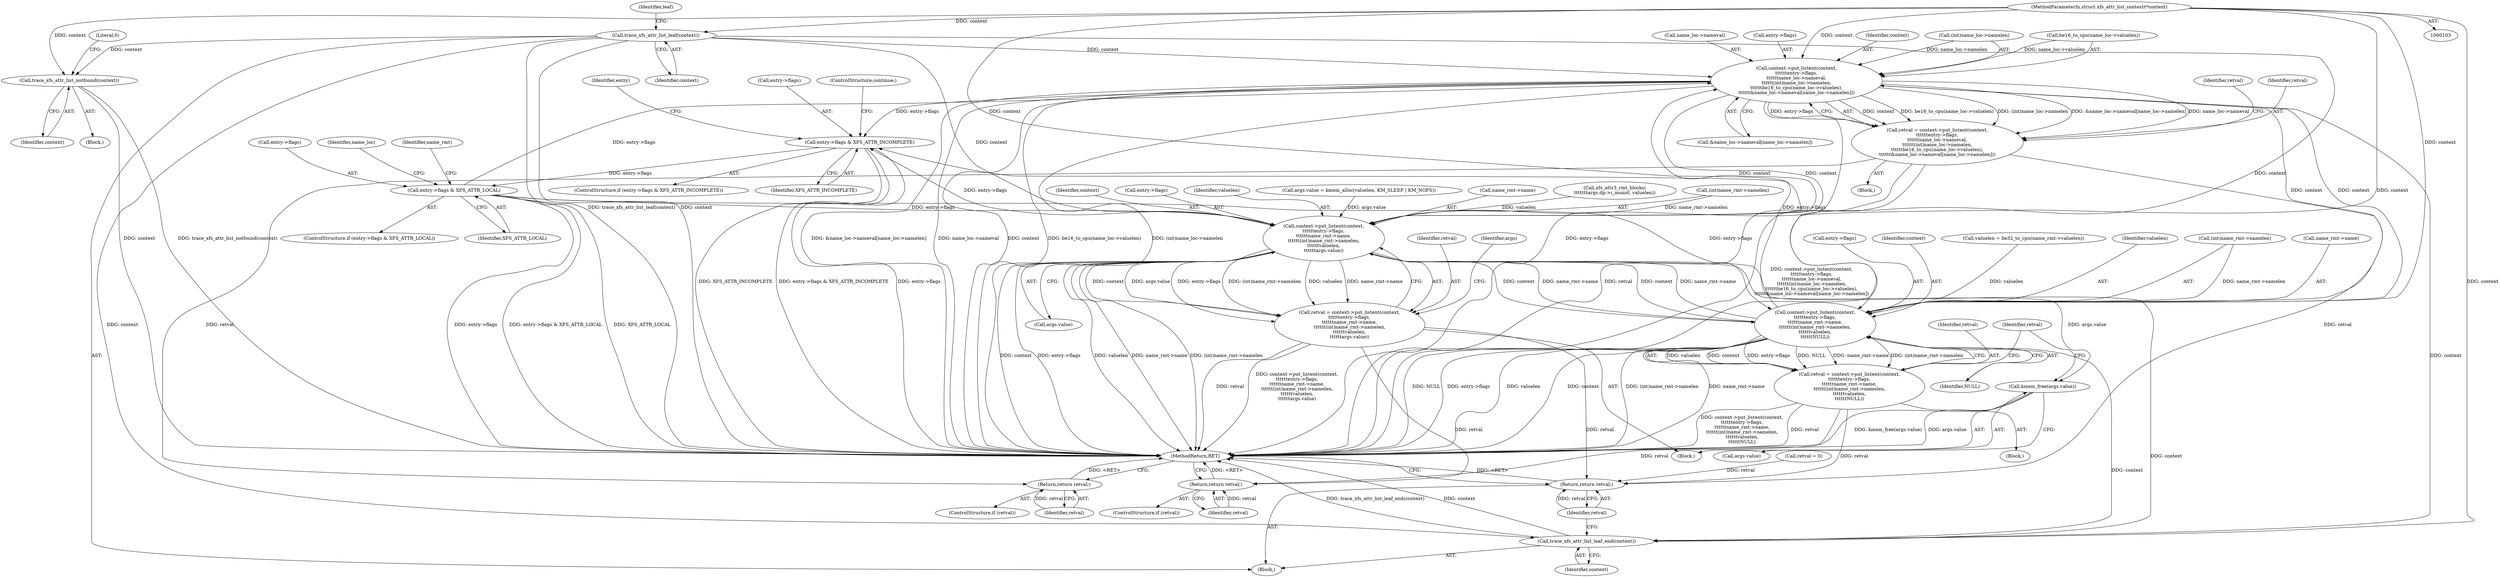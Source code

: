 digraph "0_linux_8275cdd0e7ac550dcce2b3ef6d2fb3b808c1ae59_7@pointer" {
"1000114" [label="(Call,trace_xfs_attr_list_leaf(context))"];
"1000105" [label="(MethodParameterIn,struct xfs_attr_list_context\t*context)"];
"1000218" [label="(Call,trace_xfs_attr_list_notfound(context))"];
"1000298" [label="(Call,context->put_listent(context,\n\t\t\t\t\t\tentry->flags,\n\t\t\t\t\t\tname_loc->nameval,\n\t\t\t\t\t\t(int)name_loc->namelen,\n\t\t\t\t\t\tbe16_to_cpu(name_loc->valuelen),\n\t\t\t\t\t\t&name_loc->nameval[name_loc->namelen]))"];
"1000277" [label="(Call,entry->flags & XFS_ATTR_INCOMPLETE)"];
"1000284" [label="(Call,entry->flags & XFS_ATTR_LOCAL)"];
"1000417" [label="(Call,context->put_listent(context,\n\t\t\t\t\t\tentry->flags,\n\t\t\t\t\t\tname_rmt->name,\n\t\t\t\t\t\t(int)name_rmt->namelen,\n\t\t\t\t\t\tvaluelen,\n\t\t\t\t\t\targs.value))"];
"1000415" [label="(Call,retval = context->put_listent(context,\n\t\t\t\t\t\tentry->flags,\n\t\t\t\t\t\tname_rmt->name,\n\t\t\t\t\t\t(int)name_rmt->namelen,\n\t\t\t\t\t\tvaluelen,\n\t\t\t\t\t\targs.value))"];
"1000459" [label="(Return,return retval;)"];
"1000472" [label="(Return,return retval;)"];
"1000434" [label="(Call,kmem_free(args.value))"];
"1000442" [label="(Call,context->put_listent(context,\n\t\t\t\t\t\tentry->flags,\n\t\t\t\t\t\tname_rmt->name,\n\t\t\t\t\t\t(int)name_rmt->namelen,\n\t\t\t\t\t\tvaluelen,\n\t\t\t\t\t\tNULL))"];
"1000440" [label="(Call,retval = context->put_listent(context,\n\t\t\t\t\t\tentry->flags,\n\t\t\t\t\t\tname_rmt->name,\n\t\t\t\t\t\t(int)name_rmt->namelen,\n\t\t\t\t\t\tvaluelen,\n\t\t\t\t\t\tNULL))"];
"1000470" [label="(Call,trace_xfs_attr_list_leaf_end(context))"];
"1000296" [label="(Call,retval = context->put_listent(context,\n\t\t\t\t\t\tentry->flags,\n\t\t\t\t\t\tname_loc->nameval,\n\t\t\t\t\t\t(int)name_loc->namelen,\n\t\t\t\t\t\tbe16_to_cpu(name_loc->valuelen),\n\t\t\t\t\t\t&name_loc->nameval[name_loc->namelen]))"];
"1000325" [label="(Return,return retval;)"];
"1000303" [label="(Call,name_loc->nameval)"];
"1000425" [label="(Call,(int)name_rmt->namelen)"];
"1000105" [label="(MethodParameterIn,struct xfs_attr_list_context\t*context)"];
"1000418" [label="(Identifier,context)"];
"1000284" [label="(Call,entry->flags & XFS_ATTR_LOCAL)"];
"1000238" [label="(Call,retval = 0)"];
"1000472" [label="(Return,return retval;)"];
"1000300" [label="(Call,entry->flags)"];
"1000219" [label="(Identifier,context)"];
"1000277" [label="(Call,entry->flags & XFS_ATTR_INCOMPLETE)"];
"1000444" [label="(Call,entry->flags)"];
"1000115" [label="(Identifier,context)"];
"1000298" [label="(Call,context->put_listent(context,\n\t\t\t\t\t\tentry->flags,\n\t\t\t\t\t\tname_loc->nameval,\n\t\t\t\t\t\t(int)name_loc->namelen,\n\t\t\t\t\t\tbe16_to_cpu(name_loc->valuelen),\n\t\t\t\t\t\t&name_loc->nameval[name_loc->namelen]))"];
"1000419" [label="(Call,entry->flags)"];
"1000346" [label="(Block,)"];
"1000443" [label="(Identifier,context)"];
"1000299" [label="(Identifier,context)"];
"1000441" [label="(Identifier,retval)"];
"1000458" [label="(Identifier,retval)"];
"1000325" [label="(Return,return retval;)"];
"1000276" [label="(ControlStructure,if (entry->flags & XFS_ATTR_INCOMPLETE))"];
"1000278" [label="(Call,entry->flags)"];
"1000336" [label="(Call,valuelen = be32_to_cpu(name_rmt->valuelen))"];
"1000474" [label="(MethodReturn,RET)"];
"1000306" [label="(Call,(int)name_loc->namelen)"];
"1000221" [label="(Literal,0)"];
"1000324" [label="(Identifier,retval)"];
"1000281" [label="(Identifier,XFS_ATTR_INCOMPLETE)"];
"1000323" [label="(ControlStructure,if (retval))"];
"1000315" [label="(Call,&name_loc->nameval[name_loc->namelen])"];
"1000311" [label="(Call,be16_to_cpu(name_loc->valuelen))"];
"1000297" [label="(Identifier,retval)"];
"1000435" [label="(Call,args.value)"];
"1000455" [label="(Identifier,valuelen)"];
"1000296" [label="(Call,retval = context->put_listent(context,\n\t\t\t\t\t\tentry->flags,\n\t\t\t\t\t\tname_loc->nameval,\n\t\t\t\t\t\t(int)name_loc->namelen,\n\t\t\t\t\t\tbe16_to_cpu(name_loc->valuelen),\n\t\t\t\t\t\t&name_loc->nameval[name_loc->namelen]))"];
"1000218" [label="(Call,trace_xfs_attr_list_notfound(context))"];
"1000416" [label="(Identifier,retval)"];
"1000417" [label="(Call,context->put_listent(context,\n\t\t\t\t\t\tentry->flags,\n\t\t\t\t\t\tname_rmt->name,\n\t\t\t\t\t\t(int)name_rmt->namelen,\n\t\t\t\t\t\tvaluelen,\n\t\t\t\t\t\targs.value))"];
"1000285" [label="(Call,entry->flags)"];
"1000117" [label="(Identifier,leaf)"];
"1000440" [label="(Call,retval = context->put_listent(context,\n\t\t\t\t\t\tentry->flags,\n\t\t\t\t\t\tname_rmt->name,\n\t\t\t\t\t\t(int)name_rmt->namelen,\n\t\t\t\t\t\tvaluelen,\n\t\t\t\t\t\tNULL))"];
"1000457" [label="(ControlStructure,if (retval))"];
"1000430" [label="(Identifier,valuelen)"];
"1000378" [label="(Call,args.value = kmem_alloc(valuelen, KM_SLEEP | KM_NOFS))"];
"1000456" [label="(Identifier,NULL)"];
"1000289" [label="(Block,)"];
"1000470" [label="(Call,trace_xfs_attr_list_leaf_end(context))"];
"1000283" [label="(ControlStructure,if (entry->flags & XFS_ATTR_LOCAL))"];
"1000471" [label="(Identifier,context)"];
"1000282" [label="(ControlStructure,continue;)"];
"1000431" [label="(Call,args.value)"];
"1000450" [label="(Call,(int)name_rmt->namelen)"];
"1000439" [label="(Block,)"];
"1000422" [label="(Call,name_rmt->name)"];
"1000415" [label="(Call,retval = context->put_listent(context,\n\t\t\t\t\t\tentry->flags,\n\t\t\t\t\t\tname_rmt->name,\n\t\t\t\t\t\t(int)name_rmt->namelen,\n\t\t\t\t\t\tvaluelen,\n\t\t\t\t\t\targs.value))"];
"1000434" [label="(Call,kmem_free(args.value))"];
"1000292" [label="(Identifier,name_loc)"];
"1000442" [label="(Call,context->put_listent(context,\n\t\t\t\t\t\tentry->flags,\n\t\t\t\t\t\tname_rmt->name,\n\t\t\t\t\t\t(int)name_rmt->namelen,\n\t\t\t\t\t\tvaluelen,\n\t\t\t\t\t\tNULL))"];
"1000459" [label="(Return,return retval;)"];
"1000114" [label="(Call,trace_xfs_attr_list_leaf(context))"];
"1000460" [label="(Identifier,retval)"];
"1000399" [label="(Call,xfs_attr3_rmt_blocks(\n\t\t\t\t\t\t\targs.dp->i_mount, valuelen))"];
"1000447" [label="(Call,name_rmt->name)"];
"1000473" [label="(Identifier,retval)"];
"1000286" [label="(Identifier,entry)"];
"1000436" [label="(Identifier,args)"];
"1000106" [label="(Block,)"];
"1000326" [label="(Identifier,retval)"];
"1000217" [label="(Block,)"];
"1000331" [label="(Identifier,name_rmt)"];
"1000288" [label="(Identifier,XFS_ATTR_LOCAL)"];
"1000114" -> "1000106"  [label="AST: "];
"1000114" -> "1000115"  [label="CFG: "];
"1000115" -> "1000114"  [label="AST: "];
"1000117" -> "1000114"  [label="CFG: "];
"1000114" -> "1000474"  [label="DDG: trace_xfs_attr_list_leaf(context)"];
"1000114" -> "1000474"  [label="DDG: context"];
"1000105" -> "1000114"  [label="DDG: context"];
"1000114" -> "1000218"  [label="DDG: context"];
"1000114" -> "1000298"  [label="DDG: context"];
"1000114" -> "1000417"  [label="DDG: context"];
"1000114" -> "1000442"  [label="DDG: context"];
"1000114" -> "1000470"  [label="DDG: context"];
"1000105" -> "1000103"  [label="AST: "];
"1000105" -> "1000474"  [label="DDG: context"];
"1000105" -> "1000218"  [label="DDG: context"];
"1000105" -> "1000298"  [label="DDG: context"];
"1000105" -> "1000417"  [label="DDG: context"];
"1000105" -> "1000442"  [label="DDG: context"];
"1000105" -> "1000470"  [label="DDG: context"];
"1000218" -> "1000217"  [label="AST: "];
"1000218" -> "1000219"  [label="CFG: "];
"1000219" -> "1000218"  [label="AST: "];
"1000221" -> "1000218"  [label="CFG: "];
"1000218" -> "1000474"  [label="DDG: context"];
"1000218" -> "1000474"  [label="DDG: trace_xfs_attr_list_notfound(context)"];
"1000298" -> "1000296"  [label="AST: "];
"1000298" -> "1000315"  [label="CFG: "];
"1000299" -> "1000298"  [label="AST: "];
"1000300" -> "1000298"  [label="AST: "];
"1000303" -> "1000298"  [label="AST: "];
"1000306" -> "1000298"  [label="AST: "];
"1000311" -> "1000298"  [label="AST: "];
"1000315" -> "1000298"  [label="AST: "];
"1000296" -> "1000298"  [label="CFG: "];
"1000298" -> "1000474"  [label="DDG: &name_loc->nameval[name_loc->namelen]"];
"1000298" -> "1000474"  [label="DDG: name_loc->nameval"];
"1000298" -> "1000474"  [label="DDG: context"];
"1000298" -> "1000474"  [label="DDG: be16_to_cpu(name_loc->valuelen)"];
"1000298" -> "1000474"  [label="DDG: (int)name_loc->namelen"];
"1000298" -> "1000474"  [label="DDG: entry->flags"];
"1000298" -> "1000277"  [label="DDG: entry->flags"];
"1000298" -> "1000296"  [label="DDG: context"];
"1000298" -> "1000296"  [label="DDG: be16_to_cpu(name_loc->valuelen)"];
"1000298" -> "1000296"  [label="DDG: (int)name_loc->namelen"];
"1000298" -> "1000296"  [label="DDG: &name_loc->nameval[name_loc->namelen]"];
"1000298" -> "1000296"  [label="DDG: name_loc->nameval"];
"1000298" -> "1000296"  [label="DDG: entry->flags"];
"1000442" -> "1000298"  [label="DDG: context"];
"1000417" -> "1000298"  [label="DDG: context"];
"1000284" -> "1000298"  [label="DDG: entry->flags"];
"1000306" -> "1000298"  [label="DDG: name_loc->namelen"];
"1000311" -> "1000298"  [label="DDG: name_loc->valuelen"];
"1000298" -> "1000417"  [label="DDG: context"];
"1000298" -> "1000442"  [label="DDG: context"];
"1000298" -> "1000470"  [label="DDG: context"];
"1000277" -> "1000276"  [label="AST: "];
"1000277" -> "1000281"  [label="CFG: "];
"1000278" -> "1000277"  [label="AST: "];
"1000281" -> "1000277"  [label="AST: "];
"1000282" -> "1000277"  [label="CFG: "];
"1000286" -> "1000277"  [label="CFG: "];
"1000277" -> "1000474"  [label="DDG: entry->flags"];
"1000277" -> "1000474"  [label="DDG: XFS_ATTR_INCOMPLETE"];
"1000277" -> "1000474"  [label="DDG: entry->flags & XFS_ATTR_INCOMPLETE"];
"1000417" -> "1000277"  [label="DDG: entry->flags"];
"1000442" -> "1000277"  [label="DDG: entry->flags"];
"1000277" -> "1000284"  [label="DDG: entry->flags"];
"1000284" -> "1000283"  [label="AST: "];
"1000284" -> "1000288"  [label="CFG: "];
"1000285" -> "1000284"  [label="AST: "];
"1000288" -> "1000284"  [label="AST: "];
"1000292" -> "1000284"  [label="CFG: "];
"1000331" -> "1000284"  [label="CFG: "];
"1000284" -> "1000474"  [label="DDG: entry->flags"];
"1000284" -> "1000474"  [label="DDG: entry->flags & XFS_ATTR_LOCAL"];
"1000284" -> "1000474"  [label="DDG: XFS_ATTR_LOCAL"];
"1000284" -> "1000417"  [label="DDG: entry->flags"];
"1000284" -> "1000442"  [label="DDG: entry->flags"];
"1000417" -> "1000415"  [label="AST: "];
"1000417" -> "1000431"  [label="CFG: "];
"1000418" -> "1000417"  [label="AST: "];
"1000419" -> "1000417"  [label="AST: "];
"1000422" -> "1000417"  [label="AST: "];
"1000425" -> "1000417"  [label="AST: "];
"1000430" -> "1000417"  [label="AST: "];
"1000431" -> "1000417"  [label="AST: "];
"1000415" -> "1000417"  [label="CFG: "];
"1000417" -> "1000474"  [label="DDG: name_rmt->name"];
"1000417" -> "1000474"  [label="DDG: (int)name_rmt->namelen"];
"1000417" -> "1000474"  [label="DDG: context"];
"1000417" -> "1000474"  [label="DDG: entry->flags"];
"1000417" -> "1000474"  [label="DDG: valuelen"];
"1000417" -> "1000415"  [label="DDG: context"];
"1000417" -> "1000415"  [label="DDG: args.value"];
"1000417" -> "1000415"  [label="DDG: entry->flags"];
"1000417" -> "1000415"  [label="DDG: (int)name_rmt->namelen"];
"1000417" -> "1000415"  [label="DDG: valuelen"];
"1000417" -> "1000415"  [label="DDG: name_rmt->name"];
"1000442" -> "1000417"  [label="DDG: context"];
"1000442" -> "1000417"  [label="DDG: name_rmt->name"];
"1000425" -> "1000417"  [label="DDG: name_rmt->namelen"];
"1000399" -> "1000417"  [label="DDG: valuelen"];
"1000378" -> "1000417"  [label="DDG: args.value"];
"1000417" -> "1000434"  [label="DDG: args.value"];
"1000417" -> "1000442"  [label="DDG: context"];
"1000417" -> "1000442"  [label="DDG: name_rmt->name"];
"1000417" -> "1000470"  [label="DDG: context"];
"1000415" -> "1000346"  [label="AST: "];
"1000416" -> "1000415"  [label="AST: "];
"1000436" -> "1000415"  [label="CFG: "];
"1000415" -> "1000474"  [label="DDG: retval"];
"1000415" -> "1000474"  [label="DDG: context->put_listent(context,\n\t\t\t\t\t\tentry->flags,\n\t\t\t\t\t\tname_rmt->name,\n\t\t\t\t\t\t(int)name_rmt->namelen,\n\t\t\t\t\t\tvaluelen,\n\t\t\t\t\t\targs.value)"];
"1000415" -> "1000459"  [label="DDG: retval"];
"1000415" -> "1000472"  [label="DDG: retval"];
"1000459" -> "1000457"  [label="AST: "];
"1000459" -> "1000460"  [label="CFG: "];
"1000460" -> "1000459"  [label="AST: "];
"1000474" -> "1000459"  [label="CFG: "];
"1000459" -> "1000474"  [label="DDG: <RET>"];
"1000460" -> "1000459"  [label="DDG: retval"];
"1000440" -> "1000459"  [label="DDG: retval"];
"1000472" -> "1000106"  [label="AST: "];
"1000472" -> "1000473"  [label="CFG: "];
"1000473" -> "1000472"  [label="AST: "];
"1000474" -> "1000472"  [label="CFG: "];
"1000472" -> "1000474"  [label="DDG: <RET>"];
"1000473" -> "1000472"  [label="DDG: retval"];
"1000238" -> "1000472"  [label="DDG: retval"];
"1000296" -> "1000472"  [label="DDG: retval"];
"1000440" -> "1000472"  [label="DDG: retval"];
"1000434" -> "1000346"  [label="AST: "];
"1000434" -> "1000435"  [label="CFG: "];
"1000435" -> "1000434"  [label="AST: "];
"1000458" -> "1000434"  [label="CFG: "];
"1000434" -> "1000474"  [label="DDG: kmem_free(args.value)"];
"1000434" -> "1000474"  [label="DDG: args.value"];
"1000442" -> "1000440"  [label="AST: "];
"1000442" -> "1000456"  [label="CFG: "];
"1000443" -> "1000442"  [label="AST: "];
"1000444" -> "1000442"  [label="AST: "];
"1000447" -> "1000442"  [label="AST: "];
"1000450" -> "1000442"  [label="AST: "];
"1000455" -> "1000442"  [label="AST: "];
"1000456" -> "1000442"  [label="AST: "];
"1000440" -> "1000442"  [label="CFG: "];
"1000442" -> "1000474"  [label="DDG: valuelen"];
"1000442" -> "1000474"  [label="DDG: context"];
"1000442" -> "1000474"  [label="DDG: (int)name_rmt->namelen"];
"1000442" -> "1000474"  [label="DDG: name_rmt->name"];
"1000442" -> "1000474"  [label="DDG: NULL"];
"1000442" -> "1000474"  [label="DDG: entry->flags"];
"1000442" -> "1000440"  [label="DDG: valuelen"];
"1000442" -> "1000440"  [label="DDG: context"];
"1000442" -> "1000440"  [label="DDG: entry->flags"];
"1000442" -> "1000440"  [label="DDG: NULL"];
"1000442" -> "1000440"  [label="DDG: name_rmt->name"];
"1000442" -> "1000440"  [label="DDG: (int)name_rmt->namelen"];
"1000450" -> "1000442"  [label="DDG: name_rmt->namelen"];
"1000336" -> "1000442"  [label="DDG: valuelen"];
"1000442" -> "1000470"  [label="DDG: context"];
"1000440" -> "1000439"  [label="AST: "];
"1000441" -> "1000440"  [label="AST: "];
"1000458" -> "1000440"  [label="CFG: "];
"1000440" -> "1000474"  [label="DDG: context->put_listent(context,\n\t\t\t\t\t\tentry->flags,\n\t\t\t\t\t\tname_rmt->name,\n\t\t\t\t\t\t(int)name_rmt->namelen,\n\t\t\t\t\t\tvaluelen,\n\t\t\t\t\t\tNULL)"];
"1000440" -> "1000474"  [label="DDG: retval"];
"1000470" -> "1000106"  [label="AST: "];
"1000470" -> "1000471"  [label="CFG: "];
"1000471" -> "1000470"  [label="AST: "];
"1000473" -> "1000470"  [label="CFG: "];
"1000470" -> "1000474"  [label="DDG: context"];
"1000470" -> "1000474"  [label="DDG: trace_xfs_attr_list_leaf_end(context)"];
"1000296" -> "1000289"  [label="AST: "];
"1000297" -> "1000296"  [label="AST: "];
"1000324" -> "1000296"  [label="CFG: "];
"1000296" -> "1000474"  [label="DDG: context->put_listent(context,\n\t\t\t\t\t\tentry->flags,\n\t\t\t\t\t\tname_loc->nameval,\n\t\t\t\t\t\t(int)name_loc->namelen,\n\t\t\t\t\t\tbe16_to_cpu(name_loc->valuelen),\n\t\t\t\t\t\t&name_loc->nameval[name_loc->namelen])"];
"1000296" -> "1000474"  [label="DDG: retval"];
"1000296" -> "1000325"  [label="DDG: retval"];
"1000325" -> "1000323"  [label="AST: "];
"1000325" -> "1000326"  [label="CFG: "];
"1000326" -> "1000325"  [label="AST: "];
"1000474" -> "1000325"  [label="CFG: "];
"1000325" -> "1000474"  [label="DDG: <RET>"];
"1000326" -> "1000325"  [label="DDG: retval"];
}
